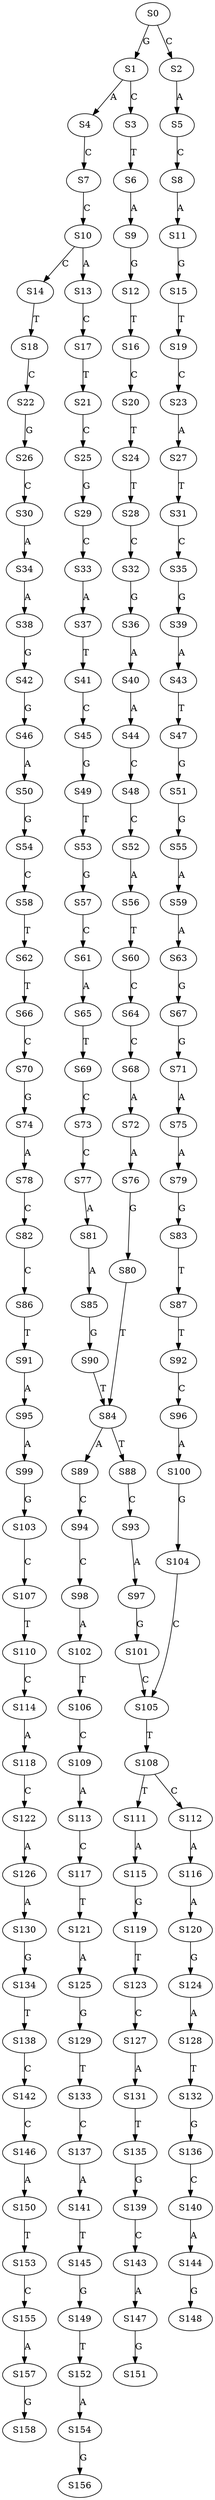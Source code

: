 strict digraph  {
	S0 -> S1 [ label = G ];
	S0 -> S2 [ label = C ];
	S1 -> S3 [ label = C ];
	S1 -> S4 [ label = A ];
	S2 -> S5 [ label = A ];
	S3 -> S6 [ label = T ];
	S4 -> S7 [ label = C ];
	S5 -> S8 [ label = C ];
	S6 -> S9 [ label = A ];
	S7 -> S10 [ label = C ];
	S8 -> S11 [ label = A ];
	S9 -> S12 [ label = G ];
	S10 -> S13 [ label = A ];
	S10 -> S14 [ label = C ];
	S11 -> S15 [ label = G ];
	S12 -> S16 [ label = T ];
	S13 -> S17 [ label = C ];
	S14 -> S18 [ label = T ];
	S15 -> S19 [ label = T ];
	S16 -> S20 [ label = C ];
	S17 -> S21 [ label = T ];
	S18 -> S22 [ label = C ];
	S19 -> S23 [ label = C ];
	S20 -> S24 [ label = T ];
	S21 -> S25 [ label = C ];
	S22 -> S26 [ label = G ];
	S23 -> S27 [ label = A ];
	S24 -> S28 [ label = T ];
	S25 -> S29 [ label = G ];
	S26 -> S30 [ label = C ];
	S27 -> S31 [ label = T ];
	S28 -> S32 [ label = C ];
	S29 -> S33 [ label = C ];
	S30 -> S34 [ label = A ];
	S31 -> S35 [ label = C ];
	S32 -> S36 [ label = G ];
	S33 -> S37 [ label = A ];
	S34 -> S38 [ label = A ];
	S35 -> S39 [ label = G ];
	S36 -> S40 [ label = A ];
	S37 -> S41 [ label = T ];
	S38 -> S42 [ label = G ];
	S39 -> S43 [ label = A ];
	S40 -> S44 [ label = A ];
	S41 -> S45 [ label = C ];
	S42 -> S46 [ label = G ];
	S43 -> S47 [ label = T ];
	S44 -> S48 [ label = C ];
	S45 -> S49 [ label = G ];
	S46 -> S50 [ label = A ];
	S47 -> S51 [ label = G ];
	S48 -> S52 [ label = C ];
	S49 -> S53 [ label = T ];
	S50 -> S54 [ label = G ];
	S51 -> S55 [ label = G ];
	S52 -> S56 [ label = A ];
	S53 -> S57 [ label = G ];
	S54 -> S58 [ label = C ];
	S55 -> S59 [ label = A ];
	S56 -> S60 [ label = T ];
	S57 -> S61 [ label = C ];
	S58 -> S62 [ label = T ];
	S59 -> S63 [ label = A ];
	S60 -> S64 [ label = C ];
	S61 -> S65 [ label = A ];
	S62 -> S66 [ label = T ];
	S63 -> S67 [ label = G ];
	S64 -> S68 [ label = C ];
	S65 -> S69 [ label = T ];
	S66 -> S70 [ label = C ];
	S67 -> S71 [ label = G ];
	S68 -> S72 [ label = A ];
	S69 -> S73 [ label = C ];
	S70 -> S74 [ label = G ];
	S71 -> S75 [ label = A ];
	S72 -> S76 [ label = A ];
	S73 -> S77 [ label = C ];
	S74 -> S78 [ label = A ];
	S75 -> S79 [ label = A ];
	S76 -> S80 [ label = G ];
	S77 -> S81 [ label = A ];
	S78 -> S82 [ label = C ];
	S79 -> S83 [ label = G ];
	S80 -> S84 [ label = T ];
	S81 -> S85 [ label = A ];
	S82 -> S86 [ label = C ];
	S83 -> S87 [ label = T ];
	S84 -> S88 [ label = T ];
	S84 -> S89 [ label = A ];
	S85 -> S90 [ label = G ];
	S86 -> S91 [ label = T ];
	S87 -> S92 [ label = T ];
	S88 -> S93 [ label = C ];
	S89 -> S94 [ label = C ];
	S90 -> S84 [ label = T ];
	S91 -> S95 [ label = A ];
	S92 -> S96 [ label = C ];
	S93 -> S97 [ label = A ];
	S94 -> S98 [ label = C ];
	S95 -> S99 [ label = A ];
	S96 -> S100 [ label = A ];
	S97 -> S101 [ label = G ];
	S98 -> S102 [ label = A ];
	S99 -> S103 [ label = G ];
	S100 -> S104 [ label = G ];
	S101 -> S105 [ label = C ];
	S102 -> S106 [ label = T ];
	S103 -> S107 [ label = C ];
	S104 -> S105 [ label = C ];
	S105 -> S108 [ label = T ];
	S106 -> S109 [ label = C ];
	S107 -> S110 [ label = T ];
	S108 -> S111 [ label = T ];
	S108 -> S112 [ label = C ];
	S109 -> S113 [ label = A ];
	S110 -> S114 [ label = C ];
	S111 -> S115 [ label = A ];
	S112 -> S116 [ label = A ];
	S113 -> S117 [ label = C ];
	S114 -> S118 [ label = A ];
	S115 -> S119 [ label = G ];
	S116 -> S120 [ label = A ];
	S117 -> S121 [ label = T ];
	S118 -> S122 [ label = C ];
	S119 -> S123 [ label = T ];
	S120 -> S124 [ label = G ];
	S121 -> S125 [ label = A ];
	S122 -> S126 [ label = A ];
	S123 -> S127 [ label = C ];
	S124 -> S128 [ label = A ];
	S125 -> S129 [ label = G ];
	S126 -> S130 [ label = A ];
	S127 -> S131 [ label = A ];
	S128 -> S132 [ label = T ];
	S129 -> S133 [ label = T ];
	S130 -> S134 [ label = G ];
	S131 -> S135 [ label = T ];
	S132 -> S136 [ label = G ];
	S133 -> S137 [ label = C ];
	S134 -> S138 [ label = T ];
	S135 -> S139 [ label = G ];
	S136 -> S140 [ label = C ];
	S137 -> S141 [ label = A ];
	S138 -> S142 [ label = C ];
	S139 -> S143 [ label = C ];
	S140 -> S144 [ label = A ];
	S141 -> S145 [ label = T ];
	S142 -> S146 [ label = C ];
	S143 -> S147 [ label = A ];
	S144 -> S148 [ label = G ];
	S145 -> S149 [ label = G ];
	S146 -> S150 [ label = A ];
	S147 -> S151 [ label = G ];
	S149 -> S152 [ label = T ];
	S150 -> S153 [ label = T ];
	S152 -> S154 [ label = A ];
	S153 -> S155 [ label = C ];
	S154 -> S156 [ label = G ];
	S155 -> S157 [ label = A ];
	S157 -> S158 [ label = G ];
}
